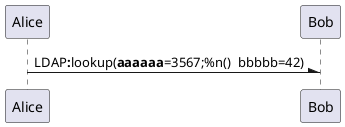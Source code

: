 {
  "sha1": "flhvmn34fzm0xhsrd5mbu7pr8j0pqce",
  "insertion": {
    "when": "2024-06-01T09:03:06.333Z",
    "user": "plantuml@gmail.com"
  }
}
@startuml
!define DOCUMENTATION_SERVER //my.server.com/path/
!define DOC_EXTENSION pdf

!definelong SEND(from,to,protocol,message)
from -\ to [[ http:DOCUMENTATION_SERVER/public_protocols/protocol.DOC_EXTENSION ]] : protocol<b>:</b>message
!enddefinelong

SEND(Alice,Bob,LDAP,lookup(<b>aaaaaa</b>=3567;%n()  bbbbb=42))

@enduml
